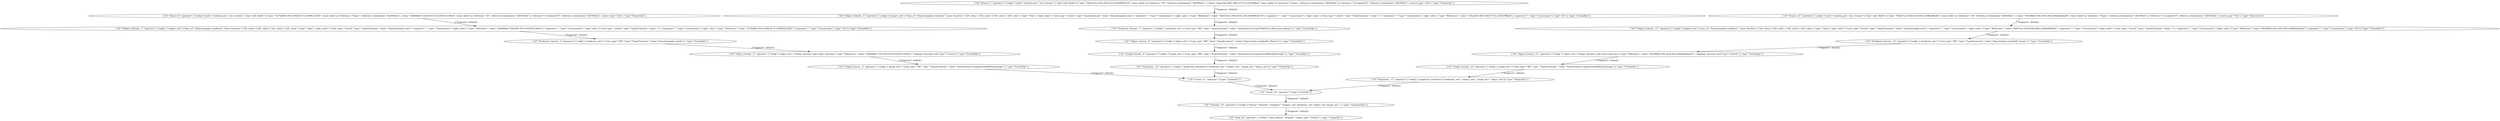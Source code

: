digraph {
    0 [ label = "{\"id\":\"Source_0\",\"operator\":{\"config\":{\"path\":\"student.json\",\"root_iterator\":{\"alias\":null,\"fields\":[{\"alias\":\"5c76db94-3051-4946-8c73-21489b223383\",\"inner_fields\":[],\"reference\":\"Name\",\"reference_formulation\":\"JSONPath\"},{\"alias\":\"b0bf0b8d-7328-4f53-9315-e935451596c6\",\"inner_fields\":[],\"reference\":\"ID\",\"reference_formulation\":\"JSONPath\"}],\"reference\":\"$.students[*]\",\"reference_formulation\":\"JSONPath\"},\"source_type\":\"File\"},\"type\":\"SourceOp\"}}" ]
    1 [ label = "{\"id\":\"Subject_Extend__1\",\"operator\":{\"config\":{\"subject_attr\":{\"base_iri\":\"http://example.com/base/\",\"inner_function\":{\"left_value\":{\"left_value\":{\"left_value\":{\"left_value\":{\"type\":\"Nop\"},\"right_value\":{\"term_type\":\"Literal\",\"type\":\"TypedConstant\",\"value\":\"http://example.com/\"},\"separator\":\"\",\"type\":\"Concatenate\"},\"right_value\":{\"type\":\"Reference\",\"value\":\"b0bf0b8d-7328-4f53-9315-e935451596c6\"},\"separator\":\"\",\"type\":\"Concatenate\"},\"right_value\":{\"term_type\":\"Literal\",\"type\":\"TypedConstant\",\"value\":\"/\"},\"separator\":\"\",\"type\":\"Concatenate\"},\"right_value\":{\"type\":\"Reference\",\"value\":\"5c76db94-3051-4946-8c73-21489b223383\"},\"separator\":\"\",\"type\":\"Concatenate\"},\"type\":\"Iri\"}},\"type\":\"ExtendOp\"}}" ]
    2 [ label = "{\"id\":\"Predicate_Extend__2\",\"operator\":{\"config\":{\"predicate_attr\":{\"term_type\":\"IRI\",\"type\":\"TypedConstant\",\"value\":\"http://example.com/id\"}},\"type\":\"ExtendOp\"}}" ]
    3 [ label = "{\"id\":\"Object_Extend__3\",\"operator\":{\"config\":{\"object_attr\":{\"dtype_function\":null,\"inner_function\":{\"type\":\"Reference\",\"value\":\"b0bf0b8d-7328-4f53-9315-e935451596c6\"},\"langtype_function\":null,\"type\":\"Literal\"}},\"type\":\"ExtendOp\"}}" ]
    4 [ label = "{\"id\":\"Graph_Extend__4\",\"operator\":{\"config\":{\"graph_attr\":{\"term_type\":\"IRI\",\"type\":\"TypedConstant\",\"value\":\"http://www.w3.org/ns/r2rml#DefaultGraph\"}},\"type\":\"ExtendOp\"}}" ]
    5 [ label = "{\"id\":\"Source_5\",\"operator\":{\"config\":{\"path\":\"student.json\",\"root_iterator\":{\"alias\":null,\"fields\":[{\"alias\":\"6b03c91e-c950-4545-af35-820f4f83457d\",\"inner_fields\":[],\"reference\":\"ID\",\"reference_formulation\":\"JSONPath\"},{\"alias\":\"18eae5be-9601-46b7-9755-21fcb18ff4a8\",\"inner_fields\":[],\"reference\":\"Name\",\"reference_formulation\":\"JSONPath\"}],\"reference\":\"$.students[*]\",\"reference_formulation\":\"JSONPath\"},\"source_type\":\"File\"},\"type\":\"SourceOp\"}}" ]
    6 [ label = "{\"id\":\"Subject_Extend__6\",\"operator\":{\"config\":{\"subject_attr\":{\"base_iri\":\"http://example.com/base/\",\"inner_function\":{\"left_value\":{\"left_value\":{\"left_value\":{\"left_value\":{\"type\":\"Nop\"},\"right_value\":{\"term_type\":\"Literal\",\"type\":\"TypedConstant\",\"value\":\"http://example.com/\"},\"separator\":\"\",\"type\":\"Concatenate\"},\"right_value\":{\"type\":\"Reference\",\"value\":\"6b03c91e-c950-4545-af35-820f4f83457d\"},\"separator\":\"\",\"type\":\"Concatenate\"},\"right_value\":{\"term_type\":\"Literal\",\"type\":\"TypedConstant\",\"value\":\"/\"},\"separator\":\"\",\"type\":\"Concatenate\"},\"right_value\":{\"type\":\"Reference\",\"value\":\"18eae5be-9601-46b7-9755-21fcb18ff4a8\"},\"separator\":\"\",\"type\":\"Concatenate\"},\"type\":\"Iri\"}},\"type\":\"ExtendOp\"}}" ]
    7 [ label = "{\"id\":\"Predicate_Extend__7\",\"operator\":{\"config\":{\"predicate_attr\":{\"term_type\":\"IRI\",\"type\":\"TypedConstant\",\"value\":\"http://www.w3.org/1999/02/22-rdf-syntax-ns#type\"}},\"type\":\"ExtendOp\"}}" ]
    8 [ label = "{\"id\":\"Object_Extend__8\",\"operator\":{\"config\":{\"object_attr\":{\"term_type\":\"IRI\",\"type\":\"TypedConstant\",\"value\":\"http://xmlns.com/foaf/0.1/Person\"}},\"type\":\"ExtendOp\"}}" ]
    9 [ label = "{\"id\":\"Graph_Extend__9\",\"operator\":{\"config\":{\"graph_attr\":{\"term_type\":\"IRI\",\"type\":\"TypedConstant\",\"value\":\"http://www.w3.org/ns/r2rml#DefaultGraph\"}},\"type\":\"ExtendOp\"}}" ]
    10 [ label = "{\"id\":\"Projection__10\",\"operator\":{\"config\":{\"projection_attributes\":[\"predicate_attr\",\"subject_attr\",\"graph_attr\",\"object_attr\"]},\"type\":\"ProjectOp\"}}" ]
    11 [ label = "{\"id\":\"Union_11\",\"operator\":{\"type\":\"UnionOp\"}}" ]
    12 [ label = "{\"id\":\"Source_12\",\"operator\":{\"config\":{\"path\":\"student.json\",\"root_iterator\":{\"alias\":null,\"fields\":[{\"alias\":\"94b472ac-f226-4c4f-a96b-a7b8b48f426d\",\"inner_fields\":[],\"reference\":\"ID\",\"reference_formulation\":\"JSONPath\"},{\"alias\":\"09cf06b9-236c-4c92-9d1a-609adafdae85\",\"inner_fields\":[],\"reference\":\"Name\",\"reference_formulation\":\"JSONPath\"}],\"reference\":\"$.students[*]\",\"reference_formulation\":\"JSONPath\"},\"source_type\":\"File\"},\"type\":\"SourceOp\"}}" ]
    13 [ label = "{\"id\":\"Subject_Extend__13\",\"operator\":{\"config\":{\"subject_attr\":{\"base_iri\":\"http://example.com/base/\",\"inner_function\":{\"left_value\":{\"left_value\":{\"left_value\":{\"left_value\":{\"type\":\"Nop\"},\"right_value\":{\"term_type\":\"Literal\",\"type\":\"TypedConstant\",\"value\":\"http://example.com/\"},\"separator\":\"\",\"type\":\"Concatenate\"},\"right_value\":{\"type\":\"Reference\",\"value\":\"94b472ac-f226-4c4f-a96b-a7b8b48f426d\"},\"separator\":\"\",\"type\":\"Concatenate\"},\"right_value\":{\"term_type\":\"Literal\",\"type\":\"TypedConstant\",\"value\":\"/\"},\"separator\":\"\",\"type\":\"Concatenate\"},\"right_value\":{\"type\":\"Reference\",\"value\":\"09cf06b9-236c-4c92-9d1a-609adafdae85\"},\"separator\":\"\",\"type\":\"Concatenate\"},\"type\":\"Iri\"}},\"type\":\"ExtendOp\"}}" ]
    14 [ label = "{\"id\":\"Predicate_Extend__14\",\"operator\":{\"config\":{\"predicate_attr\":{\"term_type\":\"IRI\",\"type\":\"TypedConstant\",\"value\":\"http://xmlns.com/foaf/0.1/name\"}},\"type\":\"ExtendOp\"}}" ]
    15 [ label = "{\"id\":\"Object_Extend__15\",\"operator\":{\"config\":{\"object_attr\":{\"dtype_function\":null,\"inner_function\":{\"type\":\"Reference\",\"value\":\"09cf06b9-236c-4c92-9d1a-609adafdae85\"},\"langtype_function\":null,\"type\":\"Literal\"}},\"type\":\"ExtendOp\"}}" ]
    16 [ label = "{\"id\":\"Graph_Extend__16\",\"operator\":{\"config\":{\"graph_attr\":{\"term_type\":\"IRI\",\"type\":\"TypedConstant\",\"value\":\"http://www.w3.org/ns/r2rml#DefaultGraph\"}},\"type\":\"ExtendOp\"}}" ]
    17 [ label = "{\"id\":\"Projection__17\",\"operator\":{\"config\":{\"projection_attributes\":[\"predicate_attr\",\"subject_attr\",\"graph_attr\",\"object_attr\"]},\"type\":\"ProjectOp\"}}" ]
    18 [ label = "{\"id\":\"Union_18\",\"operator\":{\"type\":\"UnionOp\"}}" ]
    19 [ label = "{\"id\":\"Serialize_19\",\"operator\":{\"config\":{\"format\":\"NQuads\",\"template\":\"?subject_attr ?predicate_attr ?object_attr ?graph_attr .\"},\"type\":\"SerializerOp\"}}" ]
    20 [ label = "{\"id\":\"Sink_20\",\"operator\":{\"config\":{\"data_format\":\"NQuads\",\"target_type\":\"StdOut\"},\"type\":\"TargetOp\"}}" ]
    0 -> 1 [ label = "{\"fragment\": default}" ]
    1 -> 2 [ label = "{\"fragment\": default}" ]
    2 -> 3 [ label = "{\"fragment\": default}" ]
    3 -> 4 [ label = "{\"fragment\": default}" ]
    5 -> 6 [ label = "{\"fragment\": default}" ]
    6 -> 7 [ label = "{\"fragment\": default}" ]
    7 -> 8 [ label = "{\"fragment\": default}" ]
    8 -> 9 [ label = "{\"fragment\": default}" ]
    9 -> 10 [ label = "{\"fragment\": default}" ]
    4 -> 11 [ label = "{\"fragment\": default}" ]
    10 -> 11 [ label = "{\"fragment\": default}" ]
    12 -> 13 [ label = "{\"fragment\": default}" ]
    13 -> 14 [ label = "{\"fragment\": default}" ]
    14 -> 15 [ label = "{\"fragment\": default}" ]
    15 -> 16 [ label = "{\"fragment\": default}" ]
    16 -> 17 [ label = "{\"fragment\": default}" ]
    11 -> 18 [ label = "{\"fragment\": default}" ]
    17 -> 18 [ label = "{\"fragment\": default}" ]
    18 -> 19 [ label = "{\"fragment\": default}" ]
    19 -> 20 [ label = "{\"fragment\": default}" ]
}
